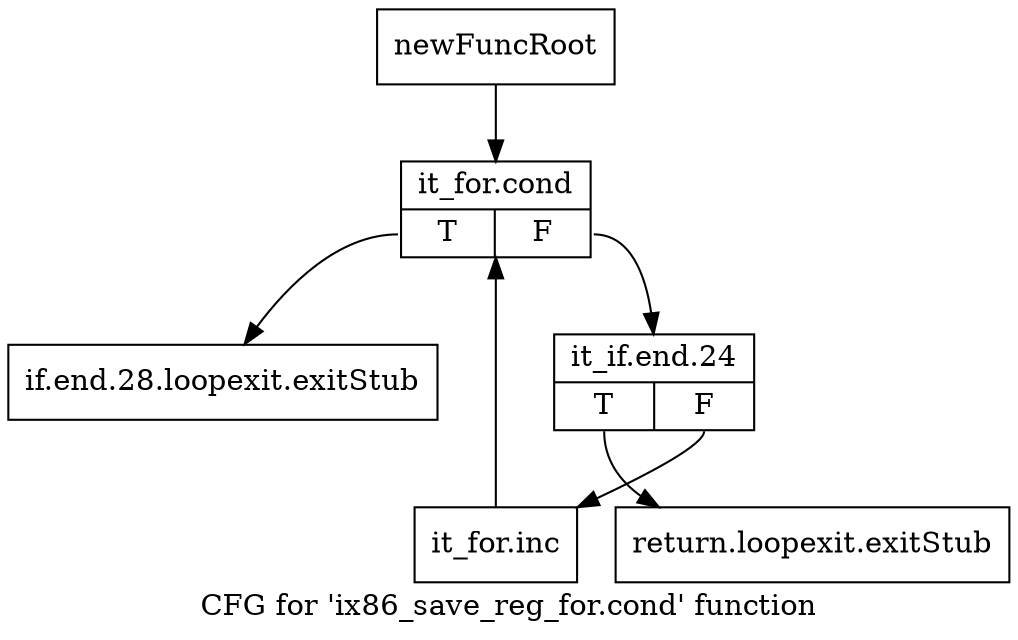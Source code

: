 digraph "CFG for 'ix86_save_reg_for.cond' function" {
	label="CFG for 'ix86_save_reg_for.cond' function";

	Node0xc6f0590 [shape=record,label="{newFuncRoot}"];
	Node0xc6f0590 -> Node0xc6f0a50;
	Node0xc6f09b0 [shape=record,label="{if.end.28.loopexit.exitStub}"];
	Node0xc6f0a00 [shape=record,label="{return.loopexit.exitStub}"];
	Node0xc6f0a50 [shape=record,label="{it_for.cond|{<s0>T|<s1>F}}"];
	Node0xc6f0a50:s0 -> Node0xc6f09b0;
	Node0xc6f0a50:s1 -> Node0xc6f0aa0;
	Node0xc6f0aa0 [shape=record,label="{it_if.end.24|{<s0>T|<s1>F}}"];
	Node0xc6f0aa0:s0 -> Node0xc6f0a00;
	Node0xc6f0aa0:s1 -> Node0xc6f0af0;
	Node0xc6f0af0 [shape=record,label="{it_for.inc}"];
	Node0xc6f0af0 -> Node0xc6f0a50;
}
